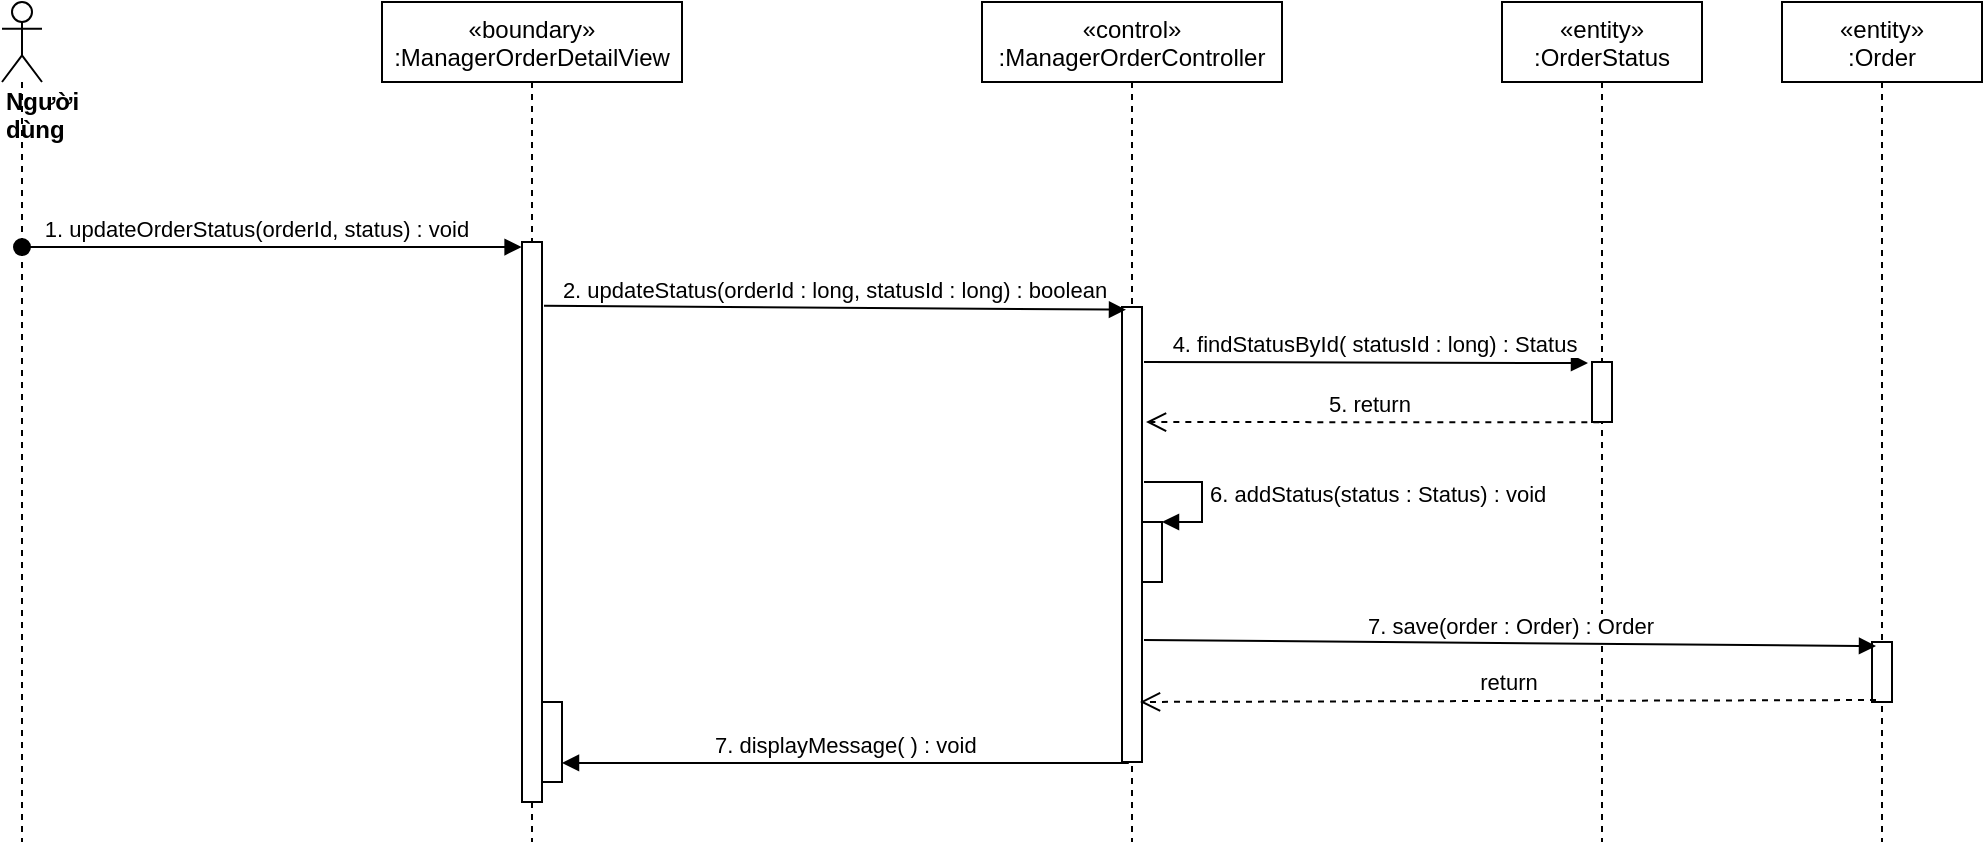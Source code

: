 <mxfile version="14.7.0" type="device"><diagram id="kgpKYQtTHZ0yAKxKKP6v" name="Page-1"><mxGraphModel dx="1108" dy="425" grid="1" gridSize="10" guides="1" tooltips="1" connect="1" arrows="1" fold="1" page="1" pageScale="1" pageWidth="850" pageHeight="1100" math="0" shadow="0"><root><mxCell id="0"/><mxCell id="1" parent="0"/><mxCell id="6ZVt4XaQby4BpdGl5_Gu-1" value="«boundary»&#10;:ManagerOrderDetailView" style="shape=umlLifeline;perimeter=lifelinePerimeter;container=1;collapsible=0;recursiveResize=0;rounded=0;shadow=0;strokeWidth=1;" parent="1" vertex="1"><mxGeometry x="280" y="80" width="150" height="420" as="geometry"/></mxCell><mxCell id="6ZVt4XaQby4BpdGl5_Gu-2" value="" style="points=[];perimeter=orthogonalPerimeter;rounded=0;shadow=0;strokeWidth=1;" parent="6ZVt4XaQby4BpdGl5_Gu-1" vertex="1"><mxGeometry x="70" y="120" width="10" height="280" as="geometry"/></mxCell><mxCell id="6ZVt4XaQby4BpdGl5_Gu-4" value="«control»&#10;:ManagerOrderController" style="shape=umlLifeline;perimeter=lifelinePerimeter;container=1;collapsible=0;recursiveResize=0;rounded=0;shadow=0;strokeWidth=1;" parent="1" vertex="1"><mxGeometry x="580" y="80" width="150" height="420" as="geometry"/></mxCell><mxCell id="6ZVt4XaQby4BpdGl5_Gu-5" value="" style="points=[];perimeter=orthogonalPerimeter;rounded=0;shadow=0;strokeWidth=1;" parent="6ZVt4XaQby4BpdGl5_Gu-4" vertex="1"><mxGeometry x="70" y="152.5" width="10" height="227.5" as="geometry"/></mxCell><mxCell id="6ZVt4XaQby4BpdGl5_Gu-6" value="&lt;div&gt;&lt;b&gt;Người dùng&lt;/b&gt;&lt;/div&gt;" style="shape=umlLifeline;participant=umlActor;perimeter=lifelinePerimeter;whiteSpace=wrap;html=1;container=1;collapsible=0;recursiveResize=0;verticalAlign=top;spacingTop=36;outlineConnect=0;align=left;" parent="1" vertex="1"><mxGeometry x="90" y="80" width="20" height="420" as="geometry"/></mxCell><mxCell id="6ZVt4XaQby4BpdGl5_Gu-7" value="1. updateOrderStatus(orderId, status) : void" style="verticalAlign=bottom;startArrow=oval;endArrow=block;startSize=8;shadow=0;strokeWidth=1;entryX=-0.02;entryY=0.009;entryDx=0;entryDy=0;entryPerimeter=0;" parent="1" source="6ZVt4XaQby4BpdGl5_Gu-6" target="6ZVt4XaQby4BpdGl5_Gu-2" edge="1"><mxGeometry x="-0.06" relative="1" as="geometry"><mxPoint x="130" y="190" as="sourcePoint"/><mxPoint as="offset"/><mxPoint x="314.4" y="160.8" as="targetPoint"/></mxGeometry></mxCell><mxCell id="6ZVt4XaQby4BpdGl5_Gu-10" value="2. updateStatus(orderId : long, statusId : long) : boolean" style="html=1;verticalAlign=bottom;endArrow=block;entryX=0.2;entryY=0.006;entryDx=0;entryDy=0;entryPerimeter=0;exitX=1.1;exitY=0.114;exitDx=0;exitDy=0;exitPerimeter=0;" parent="1" source="6ZVt4XaQby4BpdGl5_Gu-2" target="6ZVt4XaQby4BpdGl5_Gu-5" edge="1"><mxGeometry width="80" relative="1" as="geometry"><mxPoint x="380" y="226" as="sourcePoint"/><mxPoint x="700" y="228" as="targetPoint"/></mxGeometry></mxCell><mxCell id="6ZVt4XaQby4BpdGl5_Gu-12" value="«entity»&#10;:OrderStatus" style="shape=umlLifeline;perimeter=lifelinePerimeter;container=1;collapsible=0;recursiveResize=0;rounded=0;shadow=0;strokeWidth=1;" parent="1" vertex="1"><mxGeometry x="840" y="80" width="100" height="420" as="geometry"/></mxCell><mxCell id="6ZVt4XaQby4BpdGl5_Gu-13" value="" style="points=[];perimeter=orthogonalPerimeter;rounded=0;shadow=0;strokeWidth=1;" parent="6ZVt4XaQby4BpdGl5_Gu-12" vertex="1"><mxGeometry x="45" y="180" width="10" height="30" as="geometry"/></mxCell><mxCell id="6ZVt4XaQby4BpdGl5_Gu-14" value="4. findStatusById( statusId : long) : Status" style="html=1;verticalAlign=bottom;endArrow=block;entryX=-0.2;entryY=0.017;entryDx=0;entryDy=0;entryPerimeter=0;exitX=1.1;exitY=0.121;exitDx=0;exitDy=0;exitPerimeter=0;" parent="1" source="6ZVt4XaQby4BpdGl5_Gu-5" target="6ZVt4XaQby4BpdGl5_Gu-13" edge="1"><mxGeometry x="0.041" width="80" relative="1" as="geometry"><mxPoint x="670" y="261" as="sourcePoint"/><mxPoint x="1110" y="297" as="targetPoint"/><mxPoint as="offset"/></mxGeometry></mxCell><mxCell id="6ZVt4XaQby4BpdGl5_Gu-15" value="5. return&amp;nbsp;" style="html=1;verticalAlign=bottom;endArrow=open;dashed=1;endSize=8;exitX=0.367;exitY=1.006;exitDx=0;exitDy=0;exitPerimeter=0;" parent="1" source="6ZVt4XaQby4BpdGl5_Gu-13" edge="1"><mxGeometry relative="1" as="geometry"><mxPoint x="1000" y="360" as="sourcePoint"/><mxPoint x="662" y="290" as="targetPoint"/></mxGeometry></mxCell><mxCell id="6ZVt4XaQby4BpdGl5_Gu-17" value="7. displayMessage( ) : void" style="verticalAlign=bottom;endArrow=block;shadow=0;strokeWidth=1;exitX=0.34;exitY=1.002;exitDx=0;exitDy=0;exitPerimeter=0;" parent="1" source="6ZVt4XaQby4BpdGl5_Gu-5" target="6ZVt4XaQby4BpdGl5_Gu-3" edge="1"><mxGeometry relative="1" as="geometry"><mxPoint x="565" y="370" as="sourcePoint"/><mxPoint x="350" y="401" as="targetPoint"/></mxGeometry></mxCell><mxCell id="gK34XuCv-v3Rc5vJKjJ4-1" value="«entity»&#10;:Order" style="shape=umlLifeline;perimeter=lifelinePerimeter;container=1;collapsible=0;recursiveResize=0;rounded=0;shadow=0;strokeWidth=1;" parent="1" vertex="1"><mxGeometry x="980" y="80" width="100" height="420" as="geometry"/></mxCell><mxCell id="gK34XuCv-v3Rc5vJKjJ4-2" value="" style="points=[];perimeter=orthogonalPerimeter;rounded=0;shadow=0;strokeWidth=1;" parent="gK34XuCv-v3Rc5vJKjJ4-1" vertex="1"><mxGeometry x="45" y="320" width="10" height="30" as="geometry"/></mxCell><mxCell id="gK34XuCv-v3Rc5vJKjJ4-3" value="" style="html=1;points=[];perimeter=orthogonalPerimeter;" parent="1" vertex="1"><mxGeometry x="660" y="340" width="10" height="30" as="geometry"/></mxCell><mxCell id="gK34XuCv-v3Rc5vJKjJ4-4" value="6. addStatus(status : Status) : void" style="edgeStyle=orthogonalEdgeStyle;html=1;align=left;spacingLeft=2;endArrow=block;rounded=0;entryX=1;entryY=0;" parent="1" target="gK34XuCv-v3Rc5vJKjJ4-3" edge="1"><mxGeometry relative="1" as="geometry"><mxPoint x="661" y="320" as="sourcePoint"/><Array as="points"><mxPoint x="661" y="320"/><mxPoint x="690" y="320"/><mxPoint x="690" y="340"/></Array></mxGeometry></mxCell><mxCell id="6ZVt4XaQby4BpdGl5_Gu-3" value="" style="html=1;points=[];perimeter=orthogonalPerimeter;" parent="1" vertex="1"><mxGeometry x="360" y="430" width="10" height="40" as="geometry"/></mxCell><mxCell id="gK34XuCv-v3Rc5vJKjJ4-6" value="7. save(order : Order) : Order" style="html=1;verticalAlign=bottom;endArrow=block;entryX=0.2;entryY=0.067;entryDx=0;entryDy=0;entryPerimeter=0;exitX=1.1;exitY=0.732;exitDx=0;exitDy=0;exitPerimeter=0;" parent="1" source="6ZVt4XaQby4BpdGl5_Gu-5" target="gK34XuCv-v3Rc5vJKjJ4-2" edge="1"><mxGeometry width="80" relative="1" as="geometry"><mxPoint x="680" y="402" as="sourcePoint"/><mxPoint x="800" y="320" as="targetPoint"/></mxGeometry></mxCell><mxCell id="gK34XuCv-v3Rc5vJKjJ4-7" value="return" style="html=1;verticalAlign=bottom;endArrow=open;dashed=1;endSize=8;exitX=0.2;exitY=0.967;exitDx=0;exitDy=0;exitPerimeter=0;entryX=0.9;entryY=0.868;entryDx=0;entryDy=0;entryPerimeter=0;" parent="1" source="gK34XuCv-v3Rc5vJKjJ4-2" target="6ZVt4XaQby4BpdGl5_Gu-5" edge="1"><mxGeometry relative="1" as="geometry"><mxPoint x="1010" y="419" as="sourcePoint"/><mxPoint x="670" y="429" as="targetPoint"/></mxGeometry></mxCell></root></mxGraphModel></diagram></mxfile>